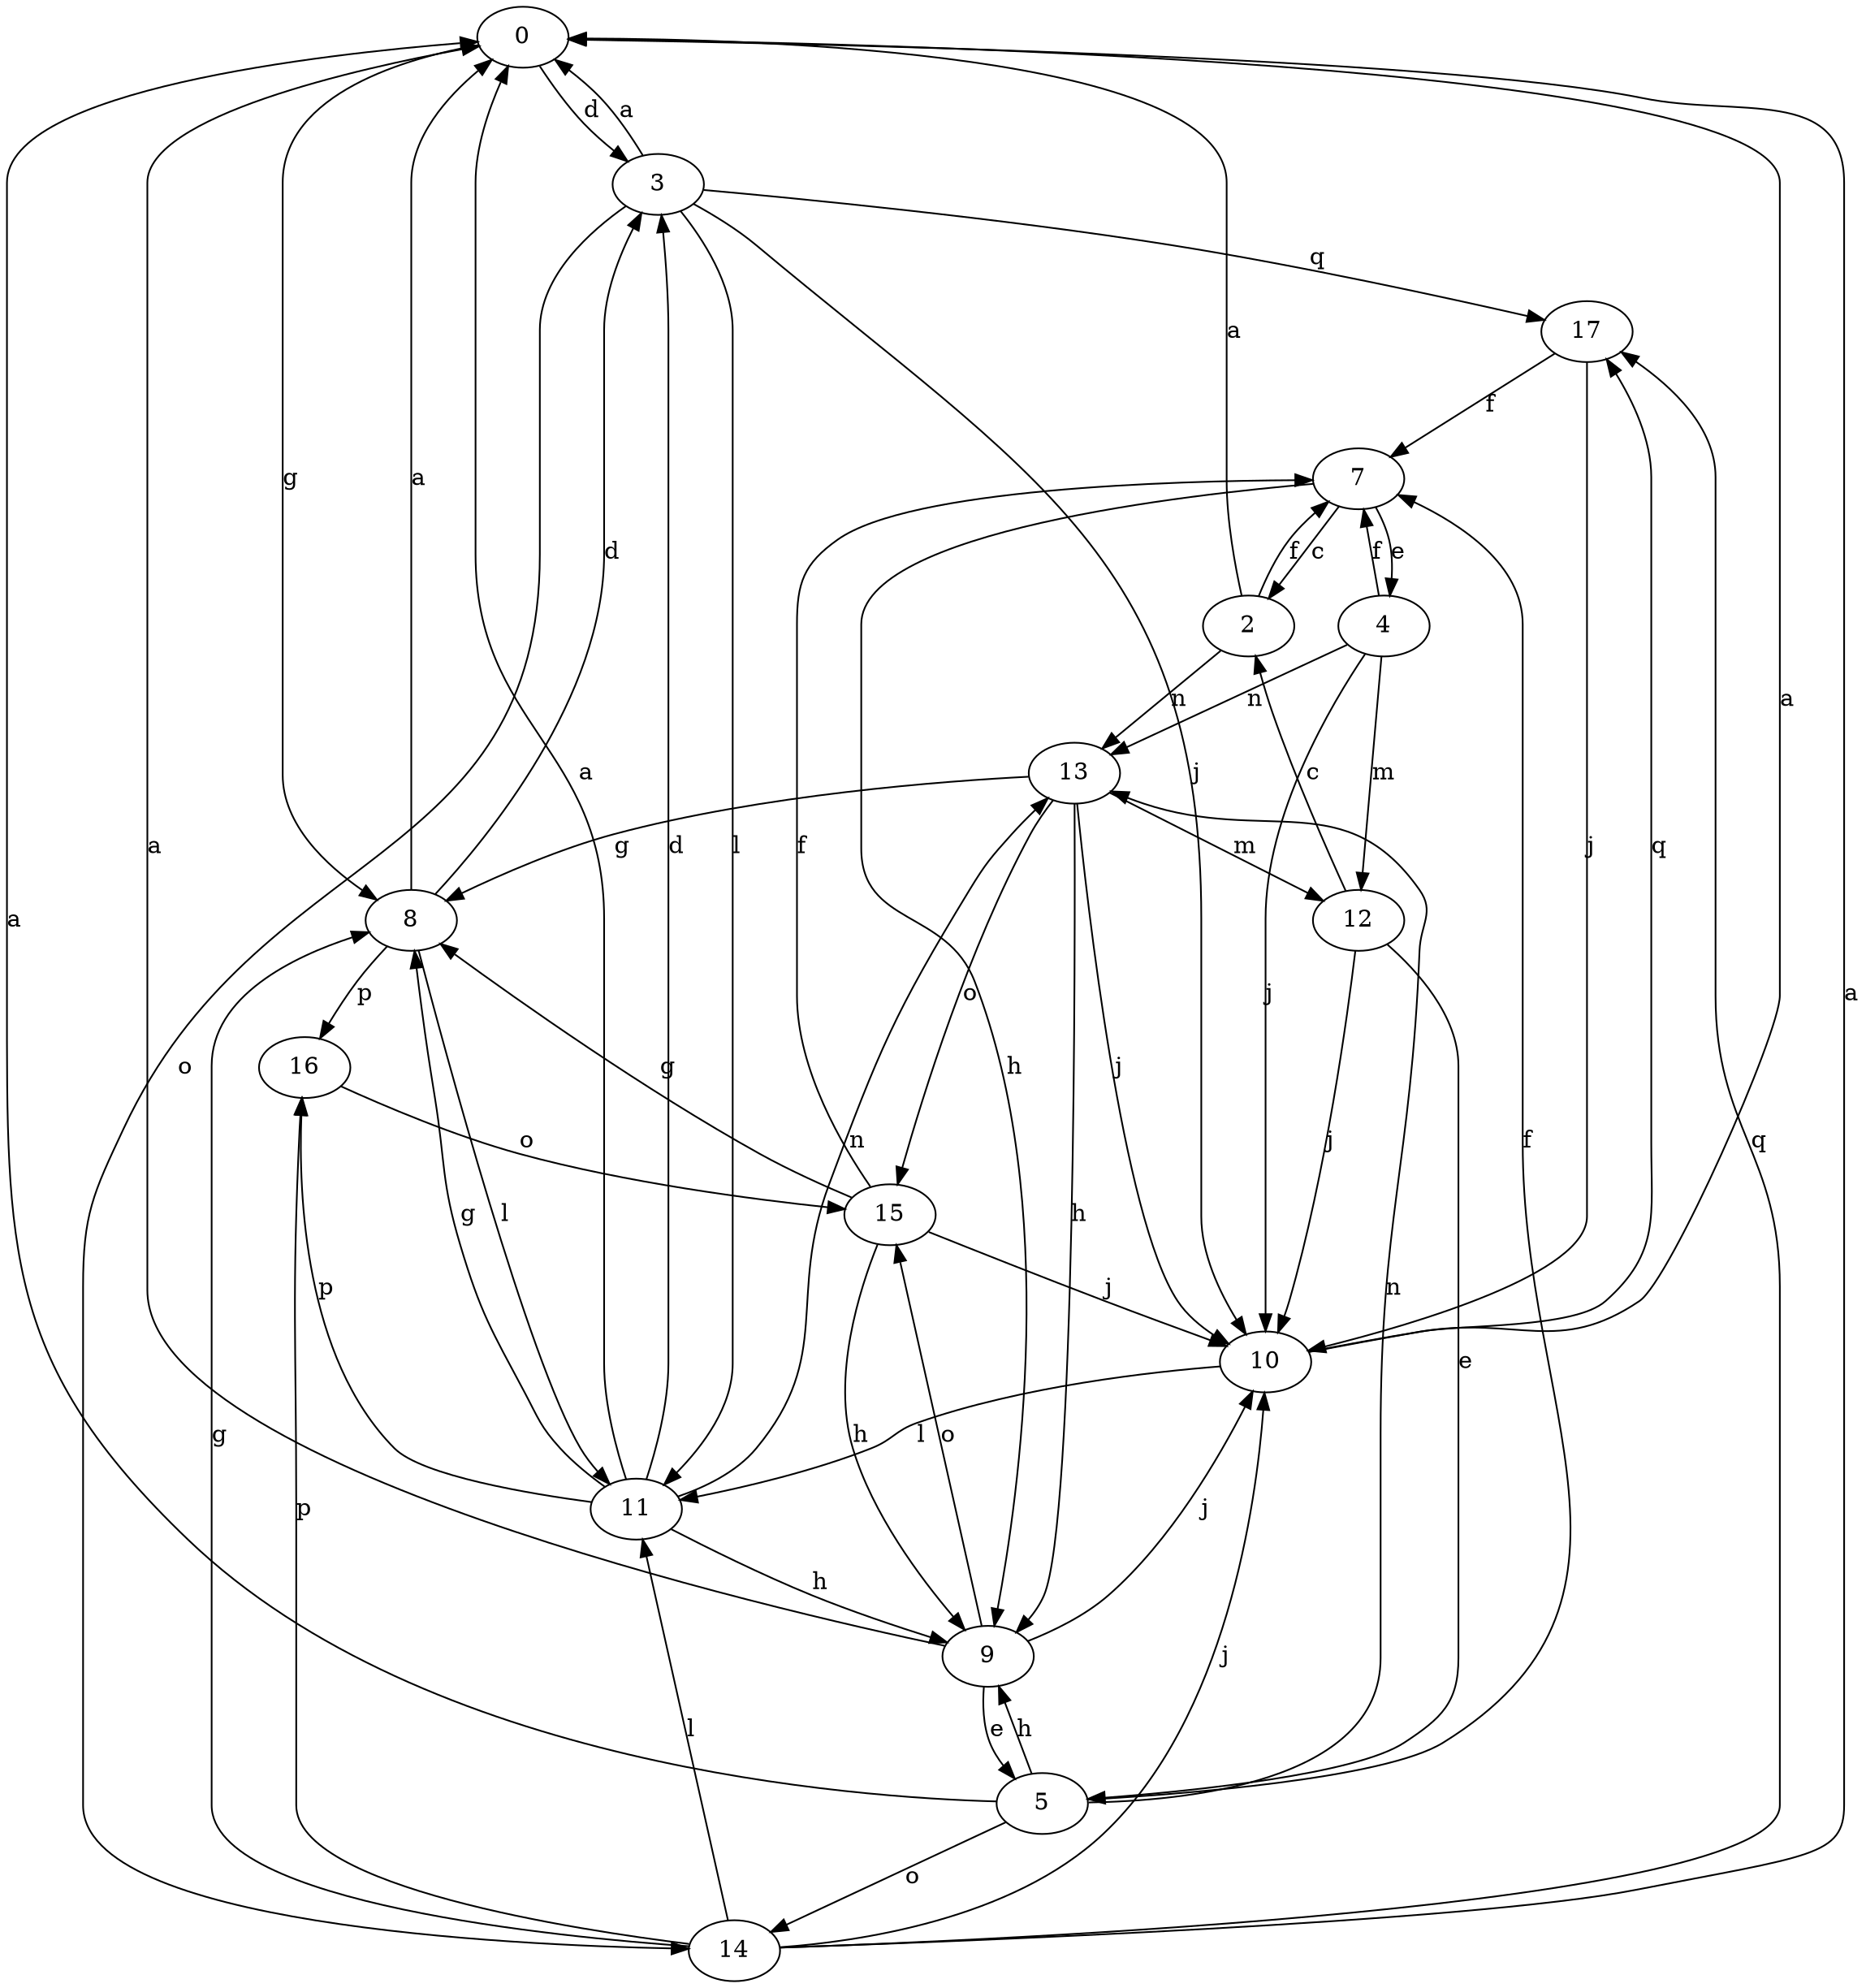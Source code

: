 strict digraph  {
0;
2;
3;
4;
5;
7;
8;
9;
10;
11;
12;
13;
14;
15;
16;
17;
0 -> 3  [label=d];
0 -> 8  [label=g];
2 -> 0  [label=a];
2 -> 7  [label=f];
2 -> 13  [label=n];
3 -> 0  [label=a];
3 -> 10  [label=j];
3 -> 11  [label=l];
3 -> 14  [label=o];
3 -> 17  [label=q];
4 -> 7  [label=f];
4 -> 10  [label=j];
4 -> 12  [label=m];
4 -> 13  [label=n];
5 -> 0  [label=a];
5 -> 7  [label=f];
5 -> 9  [label=h];
5 -> 13  [label=n];
5 -> 14  [label=o];
7 -> 2  [label=c];
7 -> 4  [label=e];
7 -> 9  [label=h];
8 -> 0  [label=a];
8 -> 3  [label=d];
8 -> 11  [label=l];
8 -> 16  [label=p];
9 -> 0  [label=a];
9 -> 5  [label=e];
9 -> 10  [label=j];
9 -> 15  [label=o];
10 -> 0  [label=a];
10 -> 11  [label=l];
10 -> 17  [label=q];
11 -> 0  [label=a];
11 -> 3  [label=d];
11 -> 8  [label=g];
11 -> 9  [label=h];
11 -> 13  [label=n];
11 -> 16  [label=p];
12 -> 2  [label=c];
12 -> 5  [label=e];
12 -> 10  [label=j];
13 -> 8  [label=g];
13 -> 9  [label=h];
13 -> 10  [label=j];
13 -> 12  [label=m];
13 -> 15  [label=o];
14 -> 0  [label=a];
14 -> 8  [label=g];
14 -> 10  [label=j];
14 -> 11  [label=l];
14 -> 16  [label=p];
14 -> 17  [label=q];
15 -> 7  [label=f];
15 -> 8  [label=g];
15 -> 9  [label=h];
15 -> 10  [label=j];
16 -> 15  [label=o];
17 -> 7  [label=f];
17 -> 10  [label=j];
}
